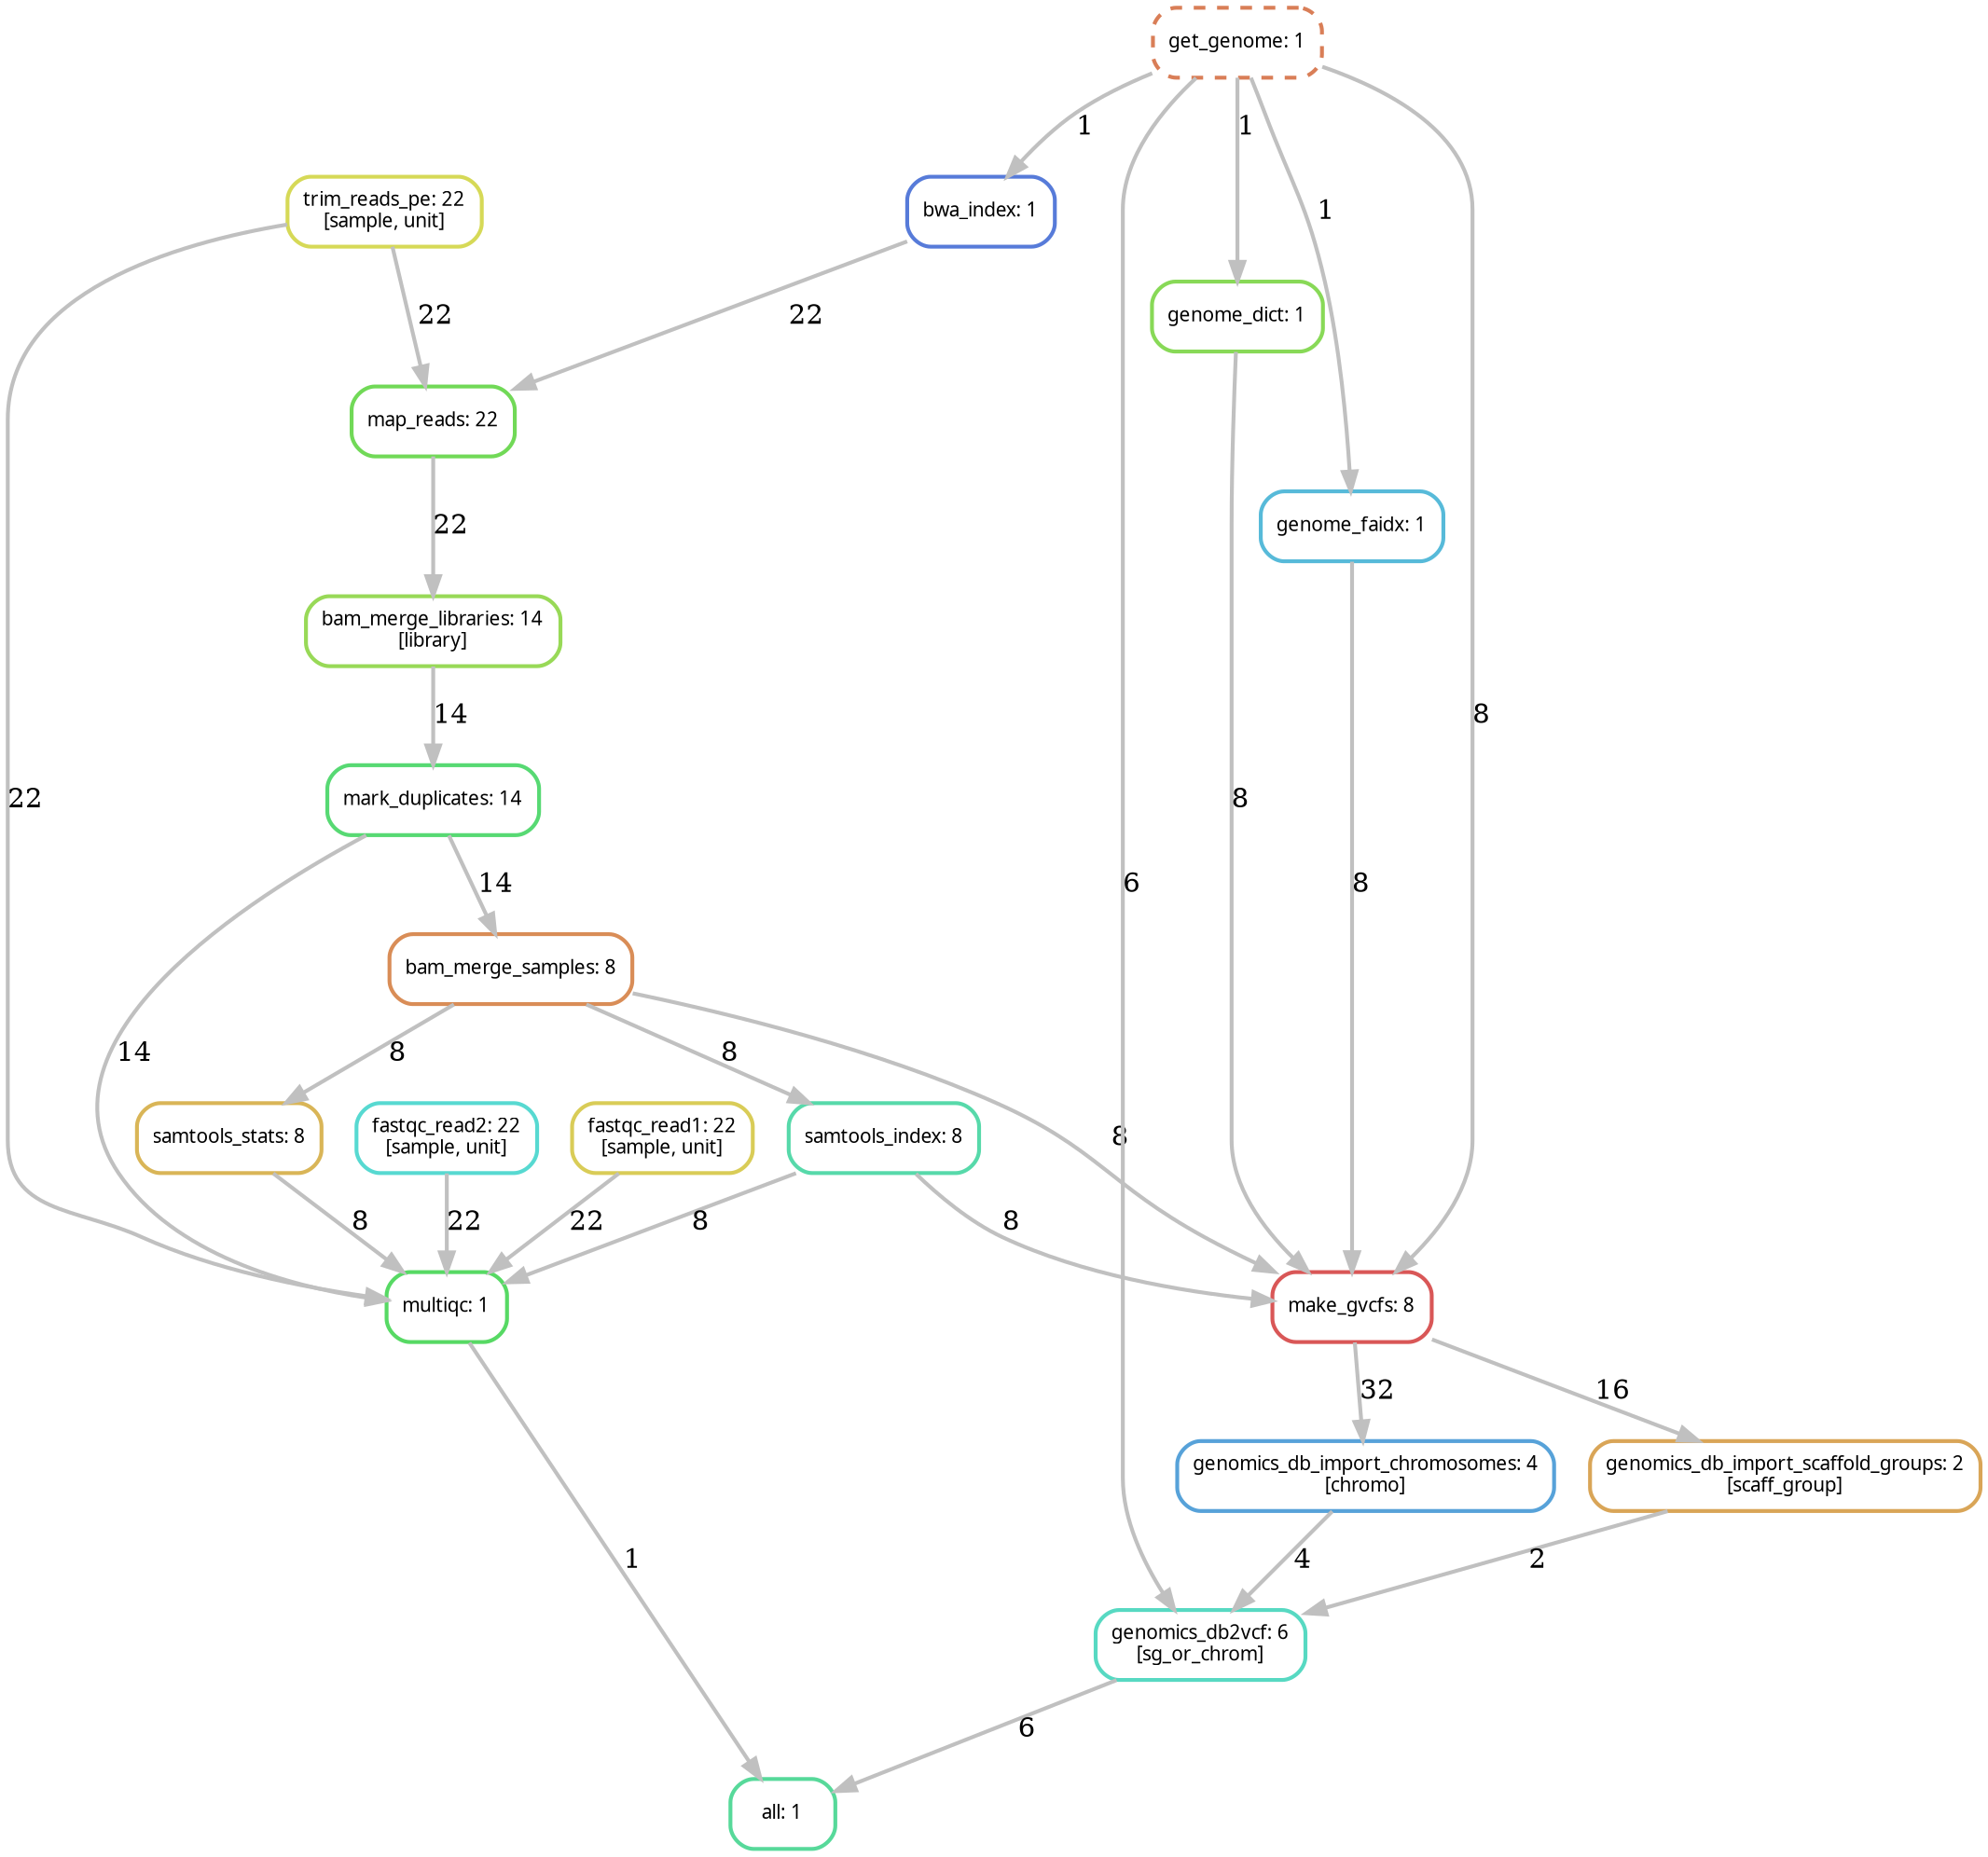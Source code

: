 digraph snakemake_dag {
    graph[bgcolor=white, margin=0];
    node[shape=box, style=rounded, fontname=sans,                 fontsize=10, penwidth=2];
    edge[penwidth=2, color=grey];
    1[label = "bam_merge_libraries: 14\n[library]", color = "0.25 0.6 0.85", style="rounded"];
    2[label = "bam_merge_samples: 8", color = "0.07 0.6 0.85", style="rounded"];
    3[label = "bwa_index: 1", color = "0.62 0.6 0.85", style="rounded"];
    4[label = "fastqc_read1: 22\n[sample, unit]", color = "0.15 0.6 0.85", style="rounded"];
    5[label = "fastqc_read2: 22\n[sample, unit]", color = "0.49 0.6 0.85", style="rounded"];
    6[label = "genome_dict: 1", color = "0.27 0.6 0.85", style="rounded"];
    7[label = "genome_faidx: 1", color = "0.54 0.6 0.85", style="rounded"];
    8[label = "genomics_db_import_chromosomes: 4\n[chromo]", color = "0.57 0.6 0.85", style="rounded"];
    9[label = "genomics_db_import_scaffold_groups: 2\n[scaff_group]", color = "0.10 0.6 0.85", style="rounded"];
    10[label = "genomics_db2vcf: 6\n[sg_or_chrom]", color = "0.47 0.6 0.85", style="rounded"];
    11[label = "get_genome: 1", color = "0.05 0.6 0.85", style="rounded,dashed"];
    12[label = "make_gvcfs: 8", color = "0.00 0.6 0.85", style="rounded"];
    13[label = "map_reads: 22", color = "0.30 0.6 0.85", style="rounded"];
    14[label = "mark_duplicates: 14", color = "0.37 0.6 0.85", style="rounded"];
    15[label = "multiqc: 1", color = "0.35 0.6 0.85", style="rounded"];
    16[label = "samtools_index: 8", color = "0.44 0.6 0.85", style="rounded"];
    17[label = "samtools_stats: 8", color = "0.12 0.6 0.85", style="rounded"];
    18[label = "trim_reads_pe: 22\n[sample, unit]", color = "0.17 0.6 0.85", fontcolor="black", style="rounded"];
    19[label = "all: 1", color = "0.42 0.6 0.85", style="rounded"];
    1 -> 14 [label = "14"];
    2 -> 12 [label = "8"];
    2 -> 16 [label = "8"];
    2 -> 17 [label = "8"];
    3 -> 13 [label = "22"];
    4 -> 15 [label = "22"];
    5 -> 15 [label = "22"];
    6 -> 12 [label = "8"];
    7 -> 12 [label = "8"];
    8 -> 10 [label = "4"];
    9 -> 10 [label = "2"];
    10 -> 19 [label = "6"];
    11 -> 3 [label = "1"];
    11 -> 6 [label = "1"];
    11 -> 7 [label = "1"];
    11 -> 10 [label = "6"];
    11 -> 12 [label = "8"];
    12 -> 8 [label = "32"];
    12 -> 9 [label = "16"];
    13 -> 1 [label = "22"];
    14 -> 2 [label = "14"];
    14 -> 15 [label = "14"];
    15 -> 19 [label = "1"];
    16 -> 12 [label = "8"];
    16 -> 15 [label = "8"];
    17 -> 15 [label = "8"];
    18 -> 13 [label = "22"];
    18 -> 15 [label = "22"];
}
